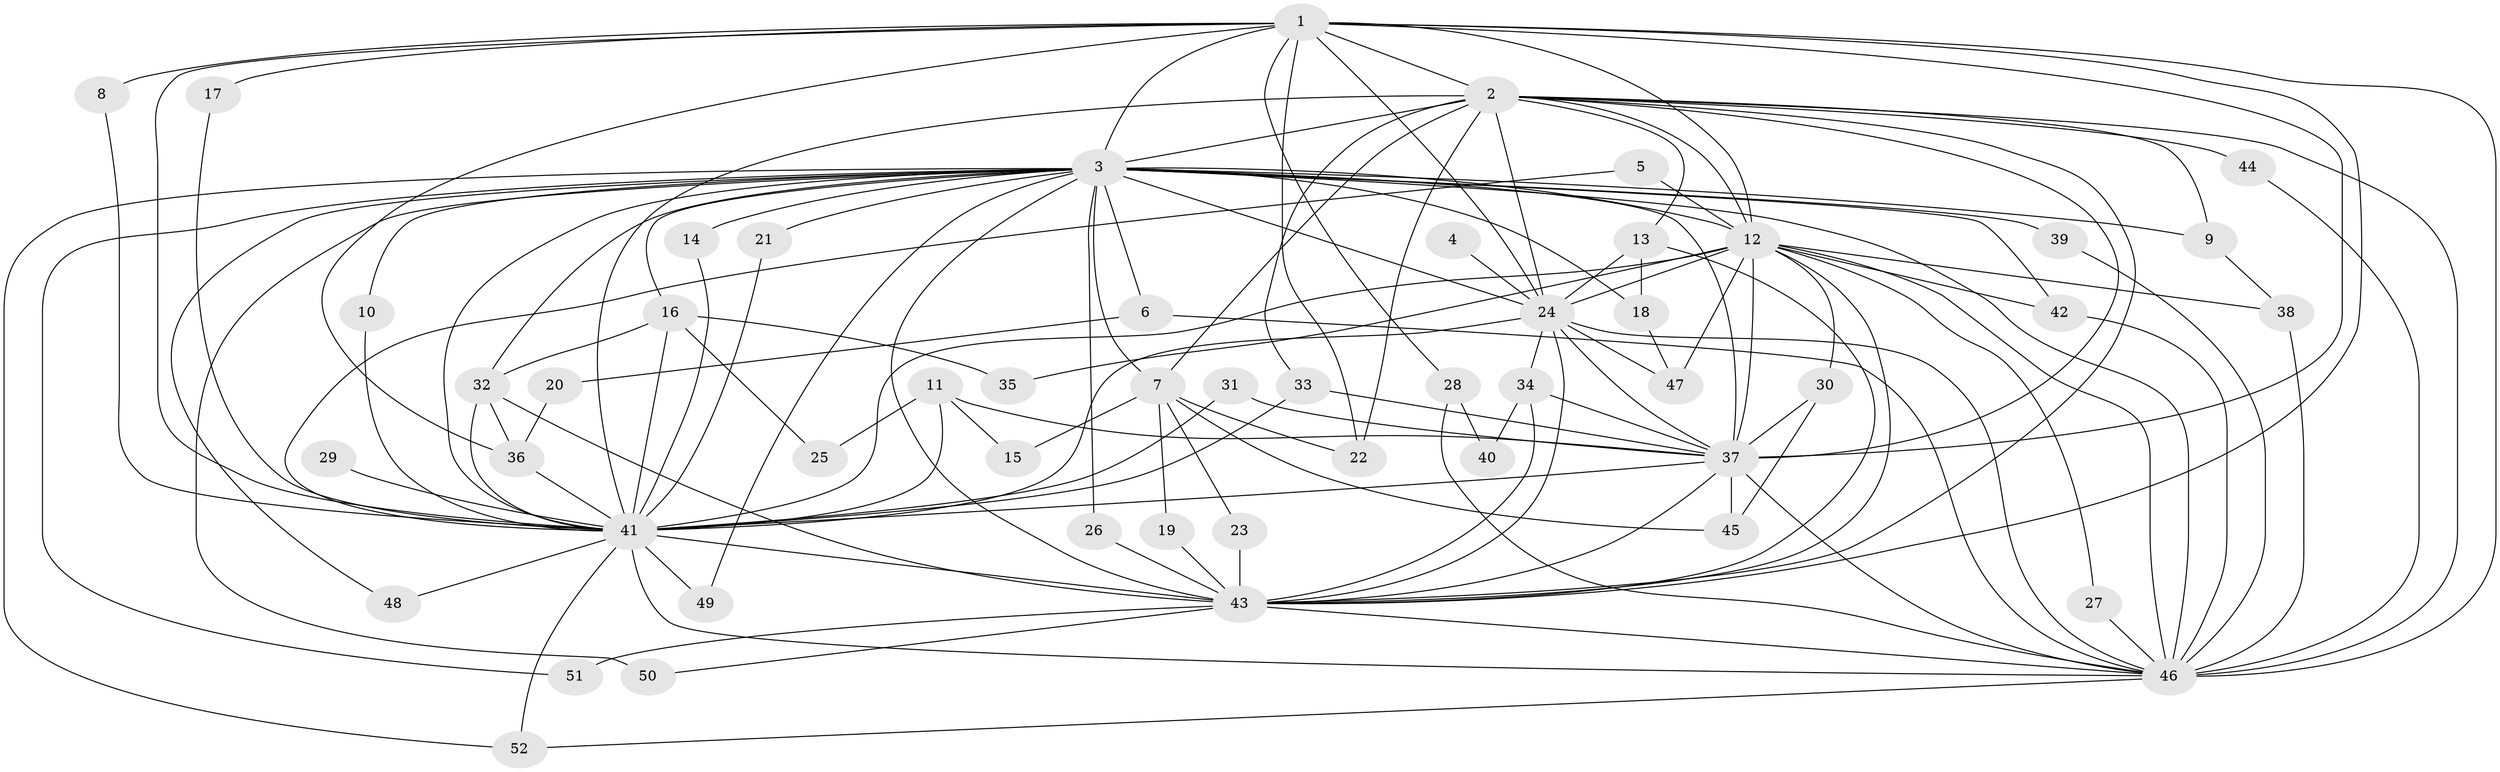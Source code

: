 // original degree distribution, {19: 0.013513513513513514, 24: 0.013513513513513514, 16: 0.04054054054054054, 17: 0.013513513513513514, 14: 0.013513513513513514, 29: 0.013513513513513514, 15: 0.013513513513513514, 18: 0.013513513513513514, 2: 0.5675675675675675, 3: 0.20270270270270271, 7: 0.013513513513513514, 5: 0.02702702702702703, 4: 0.05405405405405406}
// Generated by graph-tools (version 1.1) at 2025/36/03/04/25 23:36:16]
// undirected, 52 vertices, 132 edges
graph export_dot {
  node [color=gray90,style=filled];
  1;
  2;
  3;
  4;
  5;
  6;
  7;
  8;
  9;
  10;
  11;
  12;
  13;
  14;
  15;
  16;
  17;
  18;
  19;
  20;
  21;
  22;
  23;
  24;
  25;
  26;
  27;
  28;
  29;
  30;
  31;
  32;
  33;
  34;
  35;
  36;
  37;
  38;
  39;
  40;
  41;
  42;
  43;
  44;
  45;
  46;
  47;
  48;
  49;
  50;
  51;
  52;
  1 -- 2 [weight=1.0];
  1 -- 3 [weight=2.0];
  1 -- 8 [weight=1.0];
  1 -- 12 [weight=1.0];
  1 -- 17 [weight=1.0];
  1 -- 22 [weight=1.0];
  1 -- 24 [weight=1.0];
  1 -- 28 [weight=1.0];
  1 -- 36 [weight=1.0];
  1 -- 37 [weight=2.0];
  1 -- 41 [weight=1.0];
  1 -- 43 [weight=1.0];
  1 -- 46 [weight=2.0];
  2 -- 3 [weight=2.0];
  2 -- 7 [weight=1.0];
  2 -- 9 [weight=1.0];
  2 -- 12 [weight=1.0];
  2 -- 13 [weight=1.0];
  2 -- 22 [weight=1.0];
  2 -- 24 [weight=1.0];
  2 -- 33 [weight=1.0];
  2 -- 37 [weight=1.0];
  2 -- 41 [weight=2.0];
  2 -- 43 [weight=1.0];
  2 -- 44 [weight=1.0];
  2 -- 46 [weight=1.0];
  3 -- 6 [weight=1.0];
  3 -- 7 [weight=1.0];
  3 -- 9 [weight=1.0];
  3 -- 10 [weight=1.0];
  3 -- 12 [weight=2.0];
  3 -- 14 [weight=1.0];
  3 -- 16 [weight=1.0];
  3 -- 18 [weight=1.0];
  3 -- 21 [weight=1.0];
  3 -- 24 [weight=2.0];
  3 -- 26 [weight=1.0];
  3 -- 32 [weight=1.0];
  3 -- 37 [weight=2.0];
  3 -- 39 [weight=2.0];
  3 -- 41 [weight=2.0];
  3 -- 42 [weight=1.0];
  3 -- 43 [weight=3.0];
  3 -- 46 [weight=2.0];
  3 -- 48 [weight=1.0];
  3 -- 49 [weight=1.0];
  3 -- 50 [weight=2.0];
  3 -- 51 [weight=1.0];
  3 -- 52 [weight=1.0];
  4 -- 24 [weight=1.0];
  5 -- 12 [weight=1.0];
  5 -- 41 [weight=1.0];
  6 -- 20 [weight=1.0];
  6 -- 46 [weight=1.0];
  7 -- 15 [weight=1.0];
  7 -- 19 [weight=1.0];
  7 -- 22 [weight=1.0];
  7 -- 23 [weight=1.0];
  7 -- 45 [weight=1.0];
  8 -- 41 [weight=1.0];
  9 -- 38 [weight=1.0];
  10 -- 41 [weight=1.0];
  11 -- 15 [weight=1.0];
  11 -- 25 [weight=1.0];
  11 -- 37 [weight=1.0];
  11 -- 41 [weight=1.0];
  12 -- 24 [weight=1.0];
  12 -- 27 [weight=1.0];
  12 -- 30 [weight=1.0];
  12 -- 35 [weight=1.0];
  12 -- 37 [weight=1.0];
  12 -- 38 [weight=1.0];
  12 -- 41 [weight=2.0];
  12 -- 42 [weight=1.0];
  12 -- 43 [weight=1.0];
  12 -- 46 [weight=1.0];
  12 -- 47 [weight=1.0];
  13 -- 18 [weight=1.0];
  13 -- 24 [weight=1.0];
  13 -- 43 [weight=1.0];
  14 -- 41 [weight=1.0];
  16 -- 25 [weight=1.0];
  16 -- 32 [weight=1.0];
  16 -- 35 [weight=1.0];
  16 -- 41 [weight=1.0];
  17 -- 41 [weight=1.0];
  18 -- 47 [weight=1.0];
  19 -- 43 [weight=1.0];
  20 -- 36 [weight=1.0];
  21 -- 41 [weight=1.0];
  23 -- 43 [weight=2.0];
  24 -- 34 [weight=1.0];
  24 -- 37 [weight=1.0];
  24 -- 41 [weight=2.0];
  24 -- 43 [weight=1.0];
  24 -- 46 [weight=1.0];
  24 -- 47 [weight=1.0];
  26 -- 43 [weight=1.0];
  27 -- 46 [weight=1.0];
  28 -- 40 [weight=1.0];
  28 -- 46 [weight=1.0];
  29 -- 41 [weight=1.0];
  30 -- 37 [weight=1.0];
  30 -- 45 [weight=1.0];
  31 -- 37 [weight=1.0];
  31 -- 41 [weight=1.0];
  32 -- 36 [weight=1.0];
  32 -- 41 [weight=1.0];
  32 -- 43 [weight=1.0];
  33 -- 37 [weight=1.0];
  33 -- 41 [weight=1.0];
  34 -- 37 [weight=1.0];
  34 -- 40 [weight=1.0];
  34 -- 43 [weight=1.0];
  36 -- 41 [weight=1.0];
  37 -- 41 [weight=1.0];
  37 -- 43 [weight=1.0];
  37 -- 45 [weight=1.0];
  37 -- 46 [weight=1.0];
  38 -- 46 [weight=1.0];
  39 -- 46 [weight=1.0];
  41 -- 43 [weight=1.0];
  41 -- 46 [weight=1.0];
  41 -- 48 [weight=1.0];
  41 -- 49 [weight=1.0];
  41 -- 52 [weight=1.0];
  42 -- 46 [weight=1.0];
  43 -- 46 [weight=1.0];
  43 -- 50 [weight=1.0];
  43 -- 51 [weight=1.0];
  44 -- 46 [weight=1.0];
  46 -- 52 [weight=1.0];
}
